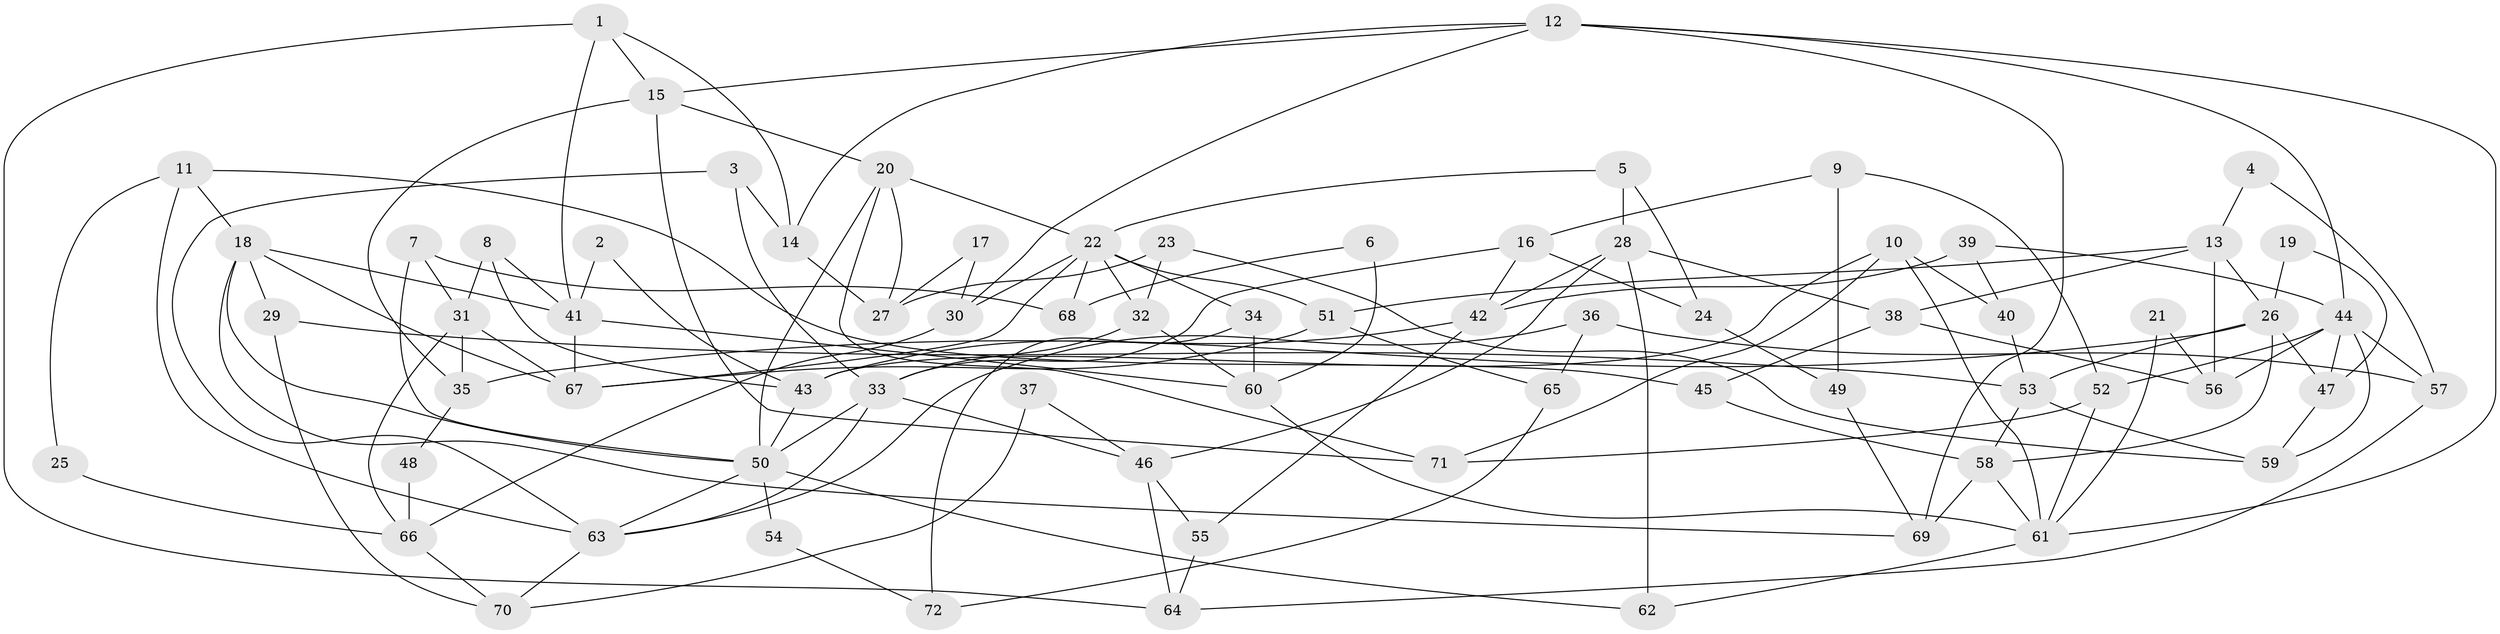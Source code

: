 // Generated by graph-tools (version 1.1) at 2025/36/03/09/25 02:36:03]
// undirected, 72 vertices, 144 edges
graph export_dot {
graph [start="1"]
  node [color=gray90,style=filled];
  1;
  2;
  3;
  4;
  5;
  6;
  7;
  8;
  9;
  10;
  11;
  12;
  13;
  14;
  15;
  16;
  17;
  18;
  19;
  20;
  21;
  22;
  23;
  24;
  25;
  26;
  27;
  28;
  29;
  30;
  31;
  32;
  33;
  34;
  35;
  36;
  37;
  38;
  39;
  40;
  41;
  42;
  43;
  44;
  45;
  46;
  47;
  48;
  49;
  50;
  51;
  52;
  53;
  54;
  55;
  56;
  57;
  58;
  59;
  60;
  61;
  62;
  63;
  64;
  65;
  66;
  67;
  68;
  69;
  70;
  71;
  72;
  1 -- 14;
  1 -- 15;
  1 -- 41;
  1 -- 64;
  2 -- 43;
  2 -- 41;
  3 -- 63;
  3 -- 33;
  3 -- 14;
  4 -- 57;
  4 -- 13;
  5 -- 28;
  5 -- 22;
  5 -- 24;
  6 -- 60;
  6 -- 68;
  7 -- 31;
  7 -- 50;
  7 -- 68;
  8 -- 43;
  8 -- 41;
  8 -- 31;
  9 -- 52;
  9 -- 49;
  9 -- 16;
  10 -- 40;
  10 -- 61;
  10 -- 43;
  10 -- 71;
  11 -- 18;
  11 -- 63;
  11 -- 25;
  11 -- 45;
  12 -- 15;
  12 -- 44;
  12 -- 14;
  12 -- 30;
  12 -- 61;
  12 -- 69;
  13 -- 51;
  13 -- 38;
  13 -- 26;
  13 -- 56;
  14 -- 27;
  15 -- 20;
  15 -- 35;
  15 -- 71;
  16 -- 42;
  16 -- 24;
  16 -- 33;
  17 -- 27;
  17 -- 30;
  18 -- 67;
  18 -- 69;
  18 -- 29;
  18 -- 41;
  18 -- 50;
  19 -- 47;
  19 -- 26;
  20 -- 50;
  20 -- 71;
  20 -- 22;
  20 -- 27;
  21 -- 61;
  21 -- 56;
  22 -- 32;
  22 -- 30;
  22 -- 34;
  22 -- 51;
  22 -- 67;
  22 -- 68;
  23 -- 32;
  23 -- 27;
  23 -- 59;
  24 -- 49;
  25 -- 66;
  26 -- 47;
  26 -- 35;
  26 -- 53;
  26 -- 58;
  28 -- 42;
  28 -- 38;
  28 -- 46;
  28 -- 62;
  29 -- 53;
  29 -- 70;
  30 -- 66;
  31 -- 67;
  31 -- 35;
  31 -- 66;
  32 -- 33;
  32 -- 60;
  33 -- 50;
  33 -- 46;
  33 -- 63;
  34 -- 60;
  34 -- 72;
  35 -- 48;
  36 -- 57;
  36 -- 63;
  36 -- 65;
  37 -- 70;
  37 -- 46;
  38 -- 45;
  38 -- 56;
  39 -- 42;
  39 -- 44;
  39 -- 40;
  40 -- 53;
  41 -- 60;
  41 -- 67;
  42 -- 55;
  42 -- 43;
  43 -- 50;
  44 -- 59;
  44 -- 52;
  44 -- 47;
  44 -- 56;
  44 -- 57;
  45 -- 58;
  46 -- 55;
  46 -- 64;
  47 -- 59;
  48 -- 66;
  49 -- 69;
  50 -- 63;
  50 -- 54;
  50 -- 62;
  51 -- 67;
  51 -- 65;
  52 -- 71;
  52 -- 61;
  53 -- 58;
  53 -- 59;
  54 -- 72;
  55 -- 64;
  57 -- 64;
  58 -- 61;
  58 -- 69;
  60 -- 61;
  61 -- 62;
  63 -- 70;
  65 -- 72;
  66 -- 70;
}
